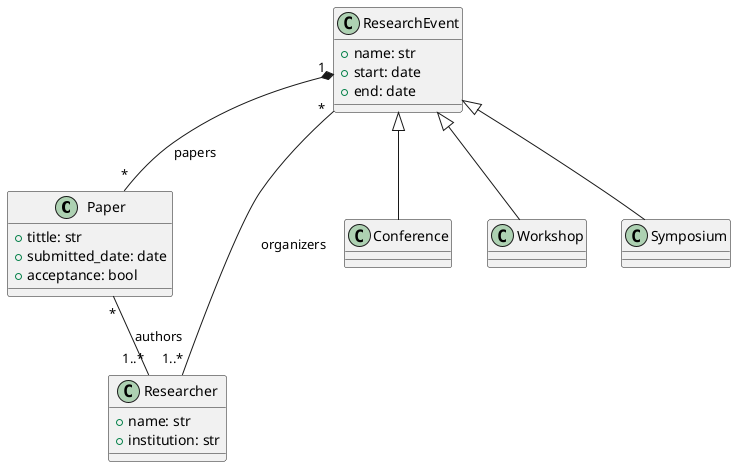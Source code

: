 @startuml
class Paper {
  + tittle: str
  + submitted_date: date
  + acceptance: bool
}

class Researcher {
  + name: str
  + institution: str
}

class ResearchEvent{
  + name: str
  + start: date
  + end: date
}

class Conference {
}

class Workshop {
}

class Symposium {
}

Paper "*" -- "1..*" Researcher: authors
ResearchEvent "*" -- "1..*" Researcher: organizers
ResearchEvent "1" *-- "*" Paper: papers
ResearchEvent <|-- Conference
ResearchEvent <|-- Workshop
ResearchEvent <|-- Symposium
@enduml
